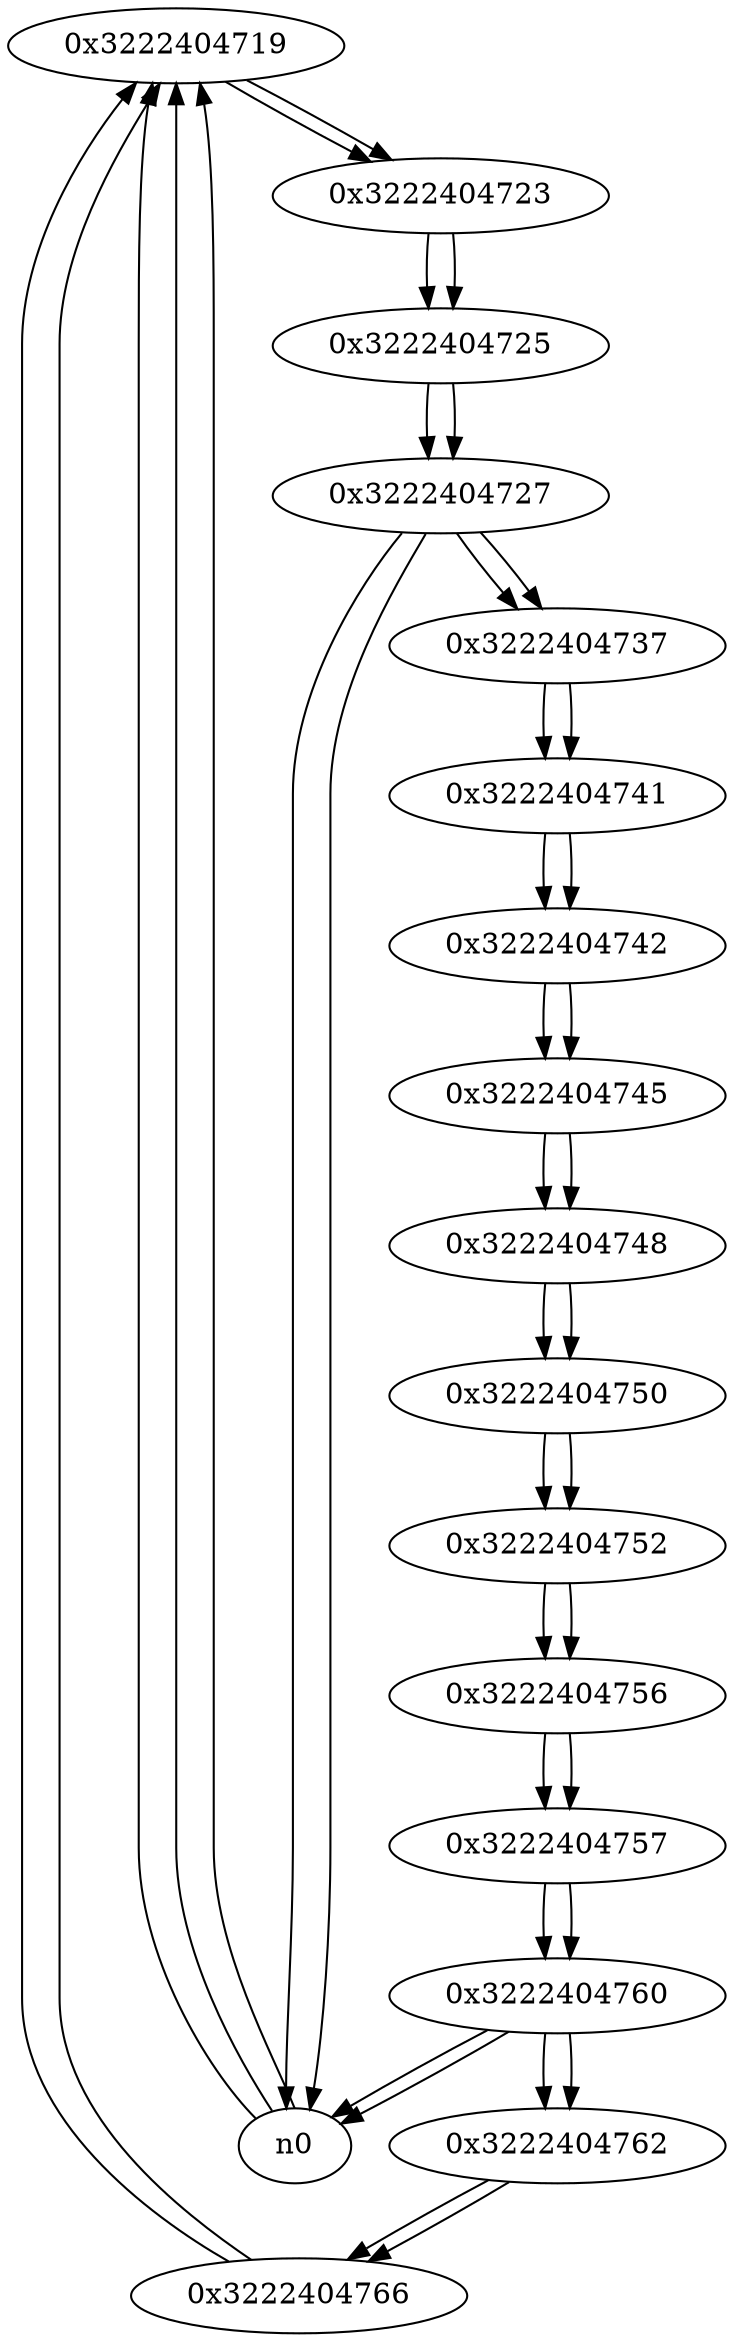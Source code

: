digraph G{
/* nodes */
  n1 [label="0x3222404719"]
  n2 [label="0x3222404723"]
  n3 [label="0x3222404725"]
  n4 [label="0x3222404727"]
  n5 [label="0x3222404737"]
  n6 [label="0x3222404741"]
  n7 [label="0x3222404742"]
  n8 [label="0x3222404745"]
  n9 [label="0x3222404748"]
  n10 [label="0x3222404750"]
  n11 [label="0x3222404752"]
  n12 [label="0x3222404756"]
  n13 [label="0x3222404757"]
  n14 [label="0x3222404760"]
  n15 [label="0x3222404762"]
  n16 [label="0x3222404766"]
/* edges */
n1 -> n2;
n0 -> n1;
n0 -> n1;
n16 -> n1;
n0 -> n1;
n2 -> n3;
n1 -> n2;
n3 -> n4;
n2 -> n3;
n4 -> n5;
n4 -> n0;
n4 -> n0;
n3 -> n4;
n5 -> n6;
n4 -> n5;
n6 -> n7;
n5 -> n6;
n7 -> n8;
n6 -> n7;
n8 -> n9;
n7 -> n8;
n9 -> n10;
n8 -> n9;
n10 -> n11;
n9 -> n10;
n11 -> n12;
n10 -> n11;
n12 -> n13;
n11 -> n12;
n13 -> n14;
n12 -> n13;
n14 -> n0;
n14 -> n15;
n14 -> n0;
n13 -> n14;
n15 -> n16;
n14 -> n15;
n16 -> n1;
n15 -> n16;
}
